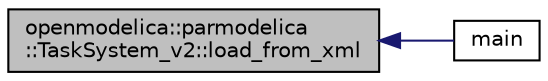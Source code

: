 digraph "openmodelica::parmodelica::TaskSystem_v2::load_from_xml"
{
  edge [fontname="Helvetica",fontsize="10",labelfontname="Helvetica",labelfontsize="10"];
  node [fontname="Helvetica",fontsize="10",shape=record];
  rankdir="LR";
  Node16 [label="openmodelica::parmodelica\l::TaskSystem_v2::load_from_xml",height=0.2,width=0.4,color="black", fillcolor="grey75", style="filled", fontcolor="black"];
  Node16 -> Node17 [dir="back",color="midnightblue",fontsize="10",style="solid",fontname="Helvetica"];
  Node17 [label="main",height=0.2,width=0.4,color="black", fillcolor="white", style="filled",URL="$de/d58/test__task__graph_8cpp.html#a3c04138a5bfe5d72780bb7e82a18e627"];
}
